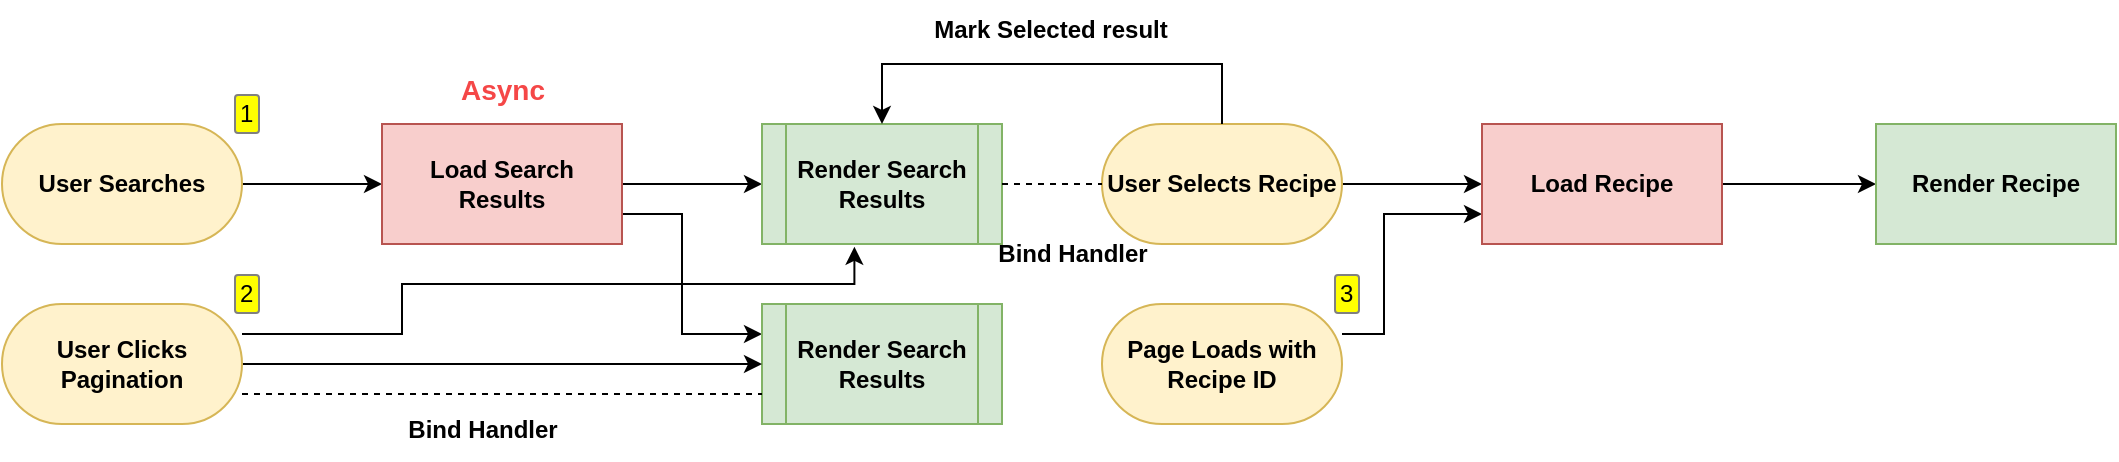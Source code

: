 <mxfile version="21.2.8" type="device">
  <diagram id="C5RBs43oDa-KdzZeNtuy" name="Page-1">
    <mxGraphModel dx="1863" dy="1775" grid="1" gridSize="10" guides="1" tooltips="1" connect="1" arrows="1" fold="1" page="1" pageScale="1" pageWidth="827" pageHeight="1169" math="0" shadow="0">
      <root>
        <mxCell id="WIyWlLk6GJQsqaUBKTNV-0" />
        <mxCell id="WIyWlLk6GJQsqaUBKTNV-1" parent="WIyWlLk6GJQsqaUBKTNV-0" />
        <mxCell id="35fhxuCR8W1983cBuFxq-3" value="" style="edgeStyle=orthogonalEdgeStyle;rounded=0;orthogonalLoop=1;jettySize=auto;html=1;" edge="1" parent="WIyWlLk6GJQsqaUBKTNV-1" source="35fhxuCR8W1983cBuFxq-1" target="35fhxuCR8W1983cBuFxq-2">
          <mxGeometry relative="1" as="geometry" />
        </mxCell>
        <mxCell id="35fhxuCR8W1983cBuFxq-1" value="&lt;b&gt;User Searches&lt;/b&gt;" style="rounded=1;whiteSpace=wrap;html=1;arcSize=50;fillColor=#fff2cc;strokeColor=#d6b656;enumerate=1;enumerateValue=1;" vertex="1" parent="WIyWlLk6GJQsqaUBKTNV-1">
          <mxGeometry x="-110" y="40" width="120" height="60" as="geometry" />
        </mxCell>
        <mxCell id="35fhxuCR8W1983cBuFxq-5" value="" style="edgeStyle=orthogonalEdgeStyle;rounded=0;orthogonalLoop=1;jettySize=auto;html=1;" edge="1" parent="WIyWlLk6GJQsqaUBKTNV-1" source="35fhxuCR8W1983cBuFxq-2" target="35fhxuCR8W1983cBuFxq-4">
          <mxGeometry relative="1" as="geometry" />
        </mxCell>
        <mxCell id="35fhxuCR8W1983cBuFxq-11" style="edgeStyle=orthogonalEdgeStyle;rounded=0;orthogonalLoop=1;jettySize=auto;html=1;exitX=1;exitY=0.75;exitDx=0;exitDy=0;entryX=0;entryY=0.25;entryDx=0;entryDy=0;" edge="1" parent="WIyWlLk6GJQsqaUBKTNV-1" source="35fhxuCR8W1983cBuFxq-2" target="35fhxuCR8W1983cBuFxq-6">
          <mxGeometry relative="1" as="geometry">
            <mxPoint x="230" y="150" as="targetPoint" />
            <Array as="points">
              <mxPoint x="230" y="85" />
              <mxPoint x="230" y="145" />
            </Array>
          </mxGeometry>
        </mxCell>
        <mxCell id="35fhxuCR8W1983cBuFxq-2" value="&lt;b&gt;Load Search Results&lt;/b&gt;" style="rounded=0;whiteSpace=wrap;html=1;fillColor=#f8cecc;strokeColor=#b85450;" vertex="1" parent="WIyWlLk6GJQsqaUBKTNV-1">
          <mxGeometry x="80" y="40" width="120" height="60" as="geometry" />
        </mxCell>
        <mxCell id="35fhxuCR8W1983cBuFxq-4" value="&lt;b&gt;Render Search Results&lt;br&gt;&lt;/b&gt;" style="shape=process;whiteSpace=wrap;html=1;backgroundOutline=1;fillColor=#d5e8d4;strokeColor=#82b366;" vertex="1" parent="WIyWlLk6GJQsqaUBKTNV-1">
          <mxGeometry x="270" y="40" width="120" height="60" as="geometry" />
        </mxCell>
        <mxCell id="35fhxuCR8W1983cBuFxq-6" value="&lt;b&gt;Render Search Results&lt;br&gt;&lt;/b&gt;" style="shape=process;whiteSpace=wrap;html=1;backgroundOutline=1;fillColor=#d5e8d4;strokeColor=#82b366;" vertex="1" parent="WIyWlLk6GJQsqaUBKTNV-1">
          <mxGeometry x="270" y="130" width="120" height="60" as="geometry" />
        </mxCell>
        <mxCell id="35fhxuCR8W1983cBuFxq-9" value="" style="edgeStyle=orthogonalEdgeStyle;rounded=0;orthogonalLoop=1;jettySize=auto;html=1;entryX=0;entryY=0.5;entryDx=0;entryDy=0;" edge="1" parent="WIyWlLk6GJQsqaUBKTNV-1" source="35fhxuCR8W1983cBuFxq-7" target="35fhxuCR8W1983cBuFxq-6">
          <mxGeometry relative="1" as="geometry">
            <mxPoint x="90" y="160" as="targetPoint" />
          </mxGeometry>
        </mxCell>
        <mxCell id="35fhxuCR8W1983cBuFxq-10" style="edgeStyle=orthogonalEdgeStyle;rounded=0;orthogonalLoop=1;jettySize=auto;html=1;exitX=1;exitY=0.25;exitDx=0;exitDy=0;entryX=0.385;entryY=1.023;entryDx=0;entryDy=0;entryPerimeter=0;" edge="1" parent="WIyWlLk6GJQsqaUBKTNV-1" source="35fhxuCR8W1983cBuFxq-7" target="35fhxuCR8W1983cBuFxq-4">
          <mxGeometry relative="1" as="geometry">
            <mxPoint x="320" y="120" as="targetPoint" />
            <Array as="points">
              <mxPoint x="90" y="145" />
              <mxPoint x="90" y="120" />
              <mxPoint x="316" y="120" />
            </Array>
          </mxGeometry>
        </mxCell>
        <mxCell id="35fhxuCR8W1983cBuFxq-7" value="&lt;b&gt;User Clicks Pagination&lt;/b&gt;" style="rounded=1;whiteSpace=wrap;html=1;arcSize=50;fillColor=#fff2cc;strokeColor=#d6b656;enumerate=1;enumerateValue=2;" vertex="1" parent="WIyWlLk6GJQsqaUBKTNV-1">
          <mxGeometry x="-110" y="130" width="120" height="60" as="geometry" />
        </mxCell>
        <mxCell id="35fhxuCR8W1983cBuFxq-13" value="&lt;b&gt;Bind Handler&lt;br&gt;&lt;/b&gt;" style="text;html=1;align=center;verticalAlign=middle;resizable=0;points=[];autosize=1;strokeColor=none;fillColor=none;" vertex="1" parent="WIyWlLk6GJQsqaUBKTNV-1">
          <mxGeometry x="80" y="178" width="100" height="30" as="geometry" />
        </mxCell>
        <mxCell id="35fhxuCR8W1983cBuFxq-12" value="" style="endArrow=none;dashed=1;html=1;rounded=0;entryX=0;entryY=0.75;entryDx=0;entryDy=0;" edge="1" parent="WIyWlLk6GJQsqaUBKTNV-1" target="35fhxuCR8W1983cBuFxq-6">
          <mxGeometry width="50" height="50" relative="1" as="geometry">
            <mxPoint x="10" y="175" as="sourcePoint" />
            <mxPoint x="440" y="280" as="targetPoint" />
          </mxGeometry>
        </mxCell>
        <mxCell id="35fhxuCR8W1983cBuFxq-23" value="" style="edgeStyle=orthogonalEdgeStyle;rounded=0;orthogonalLoop=1;jettySize=auto;html=1;" edge="1" parent="WIyWlLk6GJQsqaUBKTNV-1" source="35fhxuCR8W1983cBuFxq-14" target="35fhxuCR8W1983cBuFxq-22">
          <mxGeometry relative="1" as="geometry" />
        </mxCell>
        <mxCell id="35fhxuCR8W1983cBuFxq-14" value="&lt;b&gt;User Selects Recipe&lt;/b&gt;" style="rounded=1;whiteSpace=wrap;html=1;arcSize=50;fillColor=#fff2cc;strokeColor=#d6b656;" vertex="1" parent="WIyWlLk6GJQsqaUBKTNV-1">
          <mxGeometry x="440" y="40" width="120" height="60" as="geometry" />
        </mxCell>
        <mxCell id="35fhxuCR8W1983cBuFxq-24" style="edgeStyle=orthogonalEdgeStyle;rounded=0;orthogonalLoop=1;jettySize=auto;html=1;exitX=1;exitY=0.25;exitDx=0;exitDy=0;entryX=0;entryY=0.75;entryDx=0;entryDy=0;" edge="1" parent="WIyWlLk6GJQsqaUBKTNV-1" source="35fhxuCR8W1983cBuFxq-15" target="35fhxuCR8W1983cBuFxq-22">
          <mxGeometry relative="1" as="geometry">
            <mxPoint x="580" y="90" as="targetPoint" />
            <Array as="points">
              <mxPoint x="581" y="145" />
              <mxPoint x="581" y="85" />
            </Array>
          </mxGeometry>
        </mxCell>
        <mxCell id="35fhxuCR8W1983cBuFxq-15" value="&lt;b&gt;Page Loads with Recipe ID&lt;/b&gt;" style="rounded=1;whiteSpace=wrap;html=1;arcSize=50;fillColor=#fff2cc;strokeColor=#d6b656;enumerate=1;enumerateValue=3;" vertex="1" parent="WIyWlLk6GJQsqaUBKTNV-1">
          <mxGeometry x="440" y="130" width="120" height="60" as="geometry" />
        </mxCell>
        <mxCell id="35fhxuCR8W1983cBuFxq-16" value="" style="endArrow=none;dashed=1;html=1;rounded=0;exitX=1;exitY=0.5;exitDx=0;exitDy=0;entryX=0;entryY=0.5;entryDx=0;entryDy=0;" edge="1" parent="WIyWlLk6GJQsqaUBKTNV-1" source="35fhxuCR8W1983cBuFxq-4" target="35fhxuCR8W1983cBuFxq-14">
          <mxGeometry width="50" height="50" relative="1" as="geometry">
            <mxPoint x="390" y="320" as="sourcePoint" />
            <mxPoint x="440" y="270" as="targetPoint" />
            <Array as="points">
              <mxPoint x="410" y="70" />
            </Array>
          </mxGeometry>
        </mxCell>
        <mxCell id="35fhxuCR8W1983cBuFxq-18" value="&lt;b&gt;Bind Handler&lt;/b&gt;" style="text;html=1;align=center;verticalAlign=middle;resizable=0;points=[];autosize=1;strokeColor=none;fillColor=none;" vertex="1" parent="WIyWlLk6GJQsqaUBKTNV-1">
          <mxGeometry x="375" y="90" width="100" height="30" as="geometry" />
        </mxCell>
        <mxCell id="35fhxuCR8W1983cBuFxq-20" value="" style="endArrow=classic;html=1;rounded=0;exitX=0.5;exitY=0;exitDx=0;exitDy=0;entryX=0.5;entryY=0;entryDx=0;entryDy=0;" edge="1" parent="WIyWlLk6GJQsqaUBKTNV-1" source="35fhxuCR8W1983cBuFxq-14" target="35fhxuCR8W1983cBuFxq-4">
          <mxGeometry width="50" height="50" relative="1" as="geometry">
            <mxPoint x="390" y="320" as="sourcePoint" />
            <mxPoint x="320" y="10" as="targetPoint" />
            <Array as="points">
              <mxPoint x="500" y="10" />
              <mxPoint x="330" y="10" />
            </Array>
          </mxGeometry>
        </mxCell>
        <mxCell id="35fhxuCR8W1983cBuFxq-21" value="&lt;b&gt;Mark Selected result&lt;/b&gt;" style="text;html=1;align=center;verticalAlign=middle;resizable=0;points=[];autosize=1;strokeColor=none;fillColor=none;" vertex="1" parent="WIyWlLk6GJQsqaUBKTNV-1">
          <mxGeometry x="344" y="-22" width="140" height="30" as="geometry" />
        </mxCell>
        <mxCell id="35fhxuCR8W1983cBuFxq-26" value="" style="edgeStyle=orthogonalEdgeStyle;rounded=0;orthogonalLoop=1;jettySize=auto;html=1;" edge="1" parent="WIyWlLk6GJQsqaUBKTNV-1" source="35fhxuCR8W1983cBuFxq-22">
          <mxGeometry relative="1" as="geometry">
            <mxPoint x="827" y="70" as="targetPoint" />
          </mxGeometry>
        </mxCell>
        <mxCell id="35fhxuCR8W1983cBuFxq-22" value="&lt;b&gt;Load Recipe&lt;/b&gt;" style="rounded=0;whiteSpace=wrap;html=1;fillColor=#f8cecc;strokeColor=#b85450;" vertex="1" parent="WIyWlLk6GJQsqaUBKTNV-1">
          <mxGeometry x="630" y="40" width="120" height="60" as="geometry" />
        </mxCell>
        <mxCell id="35fhxuCR8W1983cBuFxq-27" value="&lt;b&gt;Render Recipe&lt;/b&gt;" style="rounded=0;whiteSpace=wrap;html=1;fillColor=#d5e8d4;strokeColor=#82b366;" vertex="1" parent="WIyWlLk6GJQsqaUBKTNV-1">
          <mxGeometry x="827" y="40" width="120" height="60" as="geometry" />
        </mxCell>
        <mxCell id="35fhxuCR8W1983cBuFxq-28" value="&lt;b&gt;&lt;font style=&quot;font-size: 14px;&quot; color=&quot;#f54747&quot;&gt;Async&lt;/font&gt;&lt;/b&gt;" style="text;html=1;align=center;verticalAlign=middle;resizable=0;points=[];autosize=1;strokeColor=none;fillColor=none;" vertex="1" parent="WIyWlLk6GJQsqaUBKTNV-1">
          <mxGeometry x="105" y="8" width="70" height="30" as="geometry" />
        </mxCell>
      </root>
    </mxGraphModel>
  </diagram>
</mxfile>
